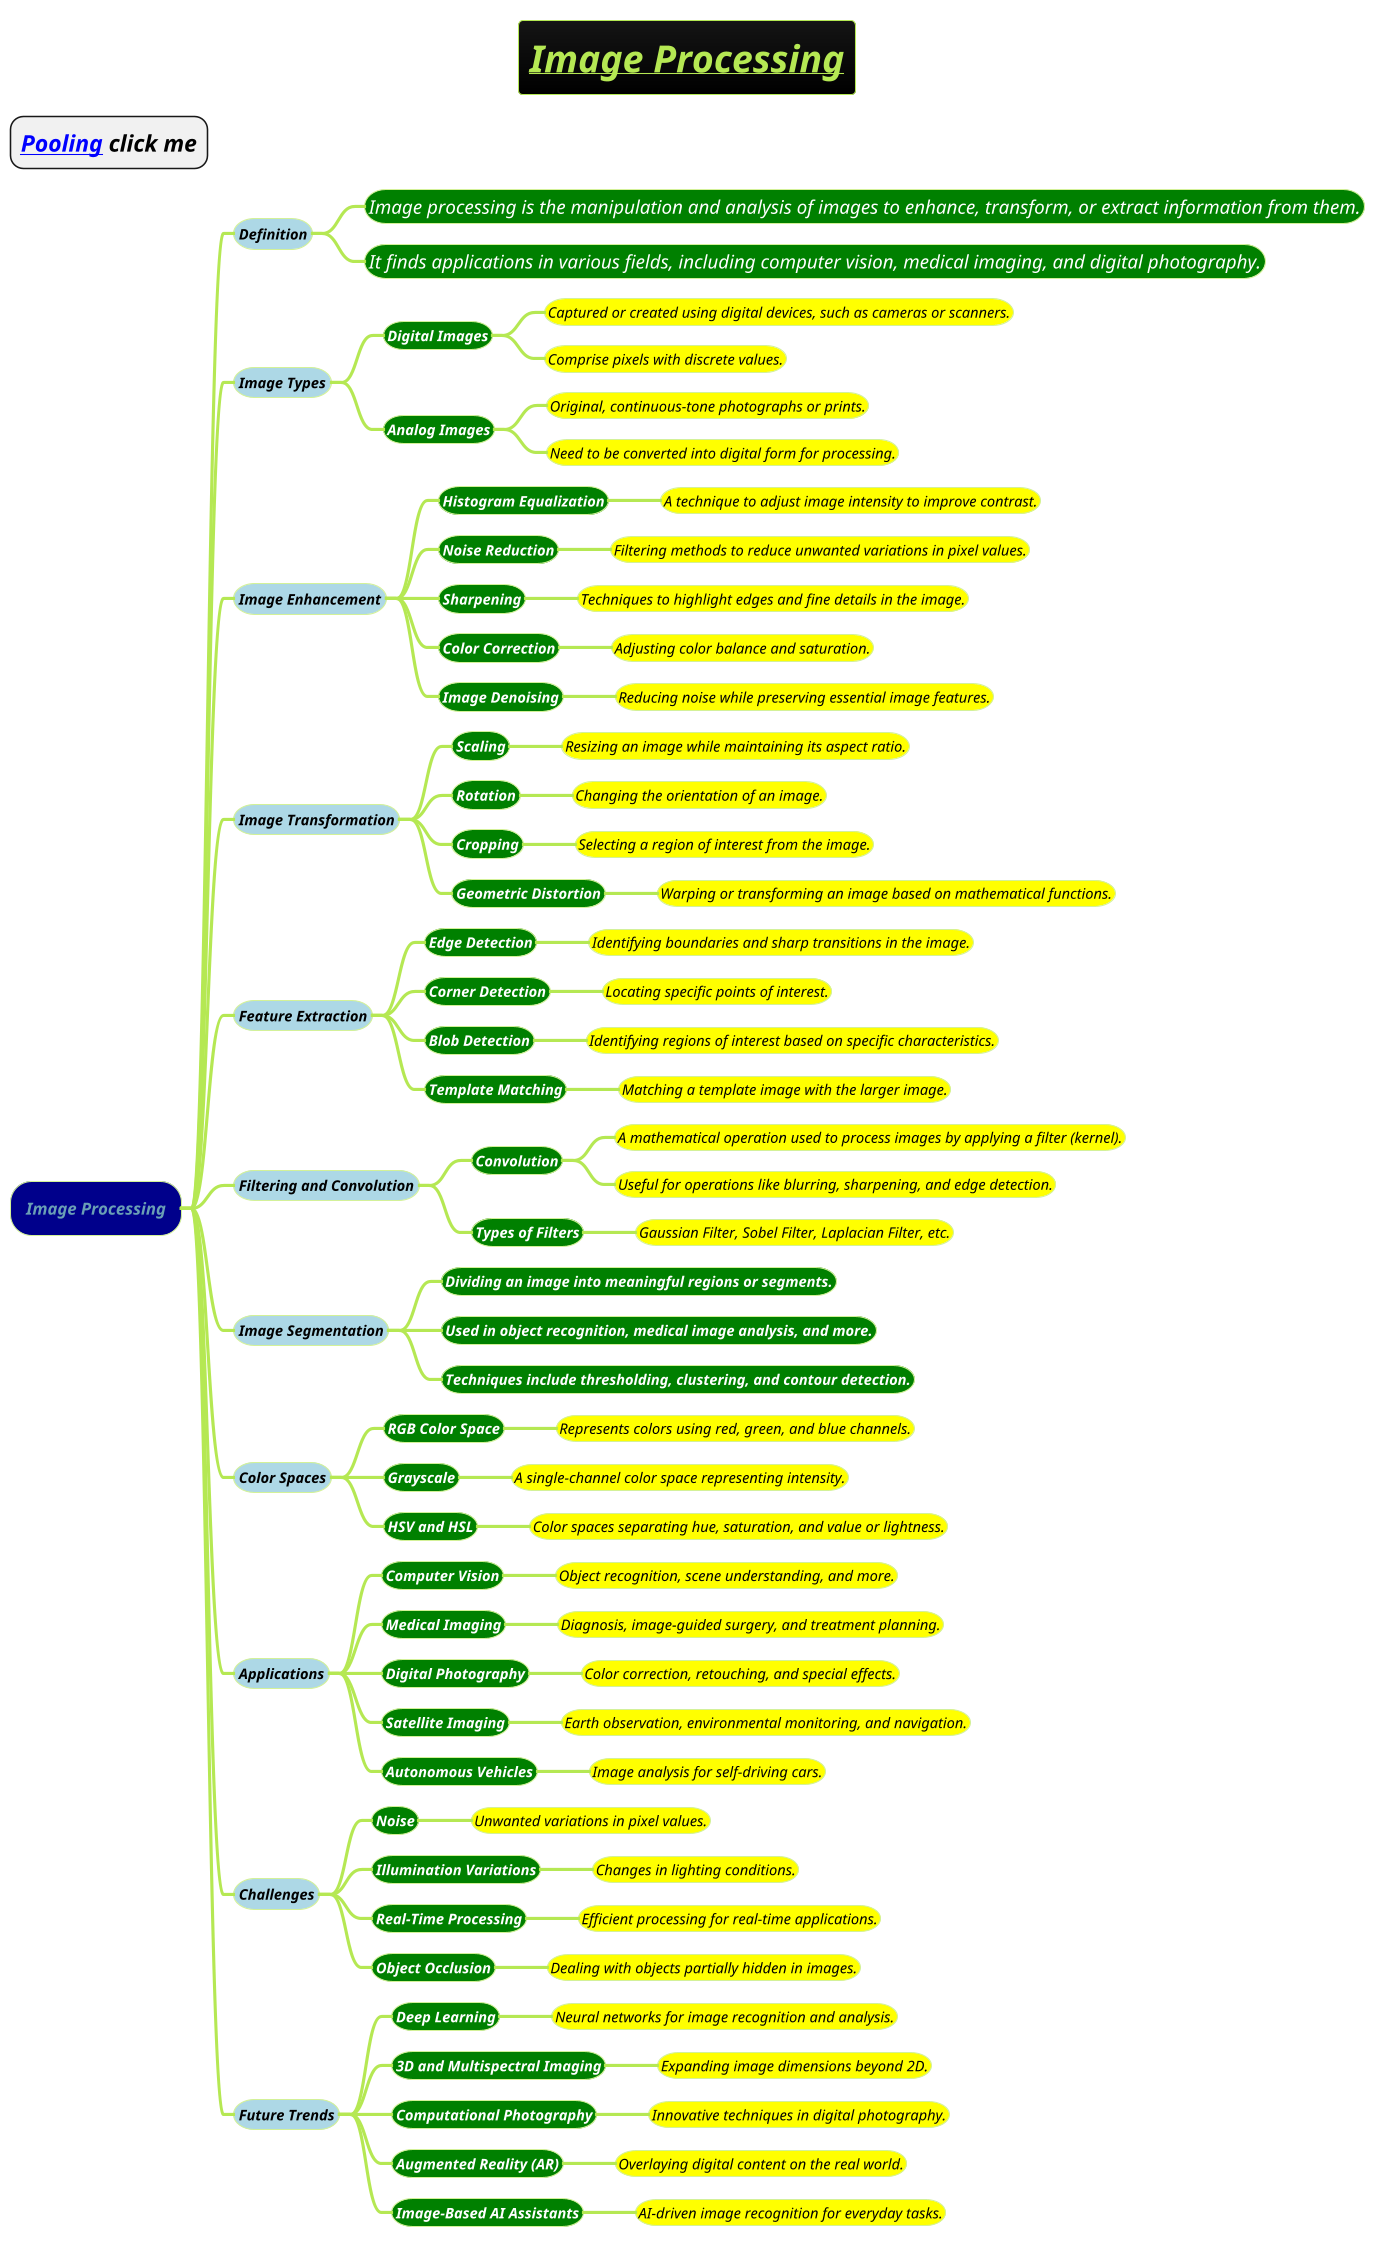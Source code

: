 @startmindmap
title =<i><b><u>Image Processing
* =<i>[[Pooling.puml Pooling]] click me

!theme hacker


*[#darkblue] <i>Image Processing
**[#lightblue] <color #black><i><size:14>Definition
***[#green] <color #white><i><size:18>Image processing is the manipulation and analysis of images to enhance, transform, or extract information from them.
***[#green] <color #white><i><size:18>It finds applications in various fields, including computer vision, medical imaging, and digital photography.

**[#lightblue] <color #black><i><size:14>Image Types
***[#green] <b><color #white><i><size:14>Digital Images
****[#yellow] <color #black><i><size:14>Captured or created using digital devices, such as cameras or scanners.
****[#yellow] <color #black><i><size:14>Comprise pixels with discrete values.
***[#green] <b><color #white><i><size:14>Analog Images
****[#yellow] <color #black><i><size:14>Original, continuous-tone photographs or prints.
****[#yellow] <color #black><i><size:14>Need to be converted into digital form for processing.

**[#lightblue] <color #black><i><size:14>Image Enhancement
***[#green] <b><color #white><i><size:14>Histogram Equalization
****[#yellow] <color #black><i><size:14>A technique to adjust image intensity to improve contrast.
***[#green] <b><color #white><i><size:14>Noise Reduction
****[#yellow] <color #black><i><size:14>Filtering methods to reduce unwanted variations in pixel values.
***[#green] <b><color #white><i><size:14>Sharpening
****[#yellow] <color #black><i><size:14>Techniques to highlight edges and fine details in the image.
***[#green] <b><color #white><i><size:14>Color Correction
****[#yellow] <color #black><i><size:14>Adjusting color balance and saturation.
***[#green] <b><color #white><i><size:14>Image Denoising
****[#yellow] <color #black><i><size:14>Reducing noise while preserving essential image features.

**[#lightblue] <color #black><i><size:14>Image Transformation
***[#green] <b><color #white><i><size:14>Scaling
****[#yellow] <color #black><i><size:14>Resizing an image while maintaining its aspect ratio.
***[#green] <b><color #white><i><size:14>Rotation
****[#yellow] <color #black><i><size:14>Changing the orientation of an image.
***[#green] <b><color #white><i><size:14>Cropping
****[#yellow] <color #black><i><size:14>Selecting a region of interest from the image.
***[#green] <b><color #white><i><size:14>Geometric Distortion
****[#yellow] <color #black><i><size:14>Warping or transforming an image based on mathematical functions.

**[#lightblue] <color #black><i><size:14>Feature Extraction
***[#green] <b><color #white><i><size:14>Edge Detection
****[#yellow] <color #black><i><size:14>Identifying boundaries and sharp transitions in the image.
***[#green] <b><color #white><i><size:14>Corner Detection
****[#yellow] <color #black><i><size:14>Locating specific points of interest.
***[#green] <b><color #white><i><size:14>Blob Detection
****[#yellow] <color #black><i><size:14>Identifying regions of interest based on specific characteristics.
***[#green] <b><color #white><i><size:14>Template Matching
****[#yellow] <color #black><i><size:14>Matching a template image with the larger image.

**[#lightblue] <color #black><i><size:14>Filtering and Convolution
***[#green] <b><color #white><i><size:14>Convolution
****[#yellow] <color #black><i><size:14>A mathematical operation used to process images by applying a filter (kernel).
****[#yellow] <color #black><i><size:14>Useful for operations like blurring, sharpening, and edge detection.
***[#green] <b><color #white><i><size:14>Types of Filters
****[#yellow] <color #black><i><size:14>Gaussian Filter, Sobel Filter, Laplacian Filter, etc.

**[#lightblue] <color #black><i><size:14>Image Segmentation
***[#green] <b><color #white><i><size:14>Dividing an image into meaningful regions or segments.
***[#green] <b><color #white><i><size:14>Used in object recognition, medical image analysis, and more.
***[#green] <b><color #white><i><size:14>Techniques include thresholding, clustering, and contour detection.

**[#lightblue] <color #black><i><size:14>Color Spaces
***[#green] <b><color #white><i><size:14>RGB Color Space
****[#yellow] <color #black><i><size:14>Represents colors using red, green, and blue channels.
***[#green] <b><color #white><i><size:14>Grayscale
****[#yellow] <color #black><i><size:14>A single-channel color space representing intensity.
***[#green] <b><color #white><i><size:14>HSV and HSL
****[#yellow] <color #black><i><size:14>Color spaces separating hue, saturation, and value or lightness.

**[#lightblue] <color #black><i><size:14>Applications
***[#green] <b><color #white><i><size:14>Computer Vision
****[#yellow] <color #black><i><size:14>Object recognition, scene understanding, and more.
***[#green] <b><color #white><i><size:14>Medical Imaging
****[#yellow] <color #black><i><size:14>Diagnosis, image-guided surgery, and treatment planning.
***[#green] <b><color #white><i><size:14>Digital Photography
****[#yellow] <color #black><i><size:14>Color correction, retouching, and special effects.
***[#green] <b><color #white><i><size:14>Satellite Imaging
****[#yellow] <color #black><i><size:14>Earth observation, environmental monitoring, and navigation.
***[#green] <b><color #white><i><size:14>Autonomous Vehicles
****[#yellow] <color #black><i><size:14>Image analysis for self-driving cars.

**[#lightblue] <color #black><i><size:14>Challenges
***[#green] <b><color #white><i><size:14>Noise
****[#yellow] <color #black><i><size:14>Unwanted variations in pixel values.
***[#green] <b><color #white><i><size:14>Illumination Variations
****[#yellow] <color #black><i><size:14>Changes in lighting conditions.
***[#green] <b><color #white><i><size:14>Real-Time Processing
****[#yellow] <color #black><i><size:14>Efficient processing for real-time applications.
***[#green] <b><color #white><i><size:14>Object Occlusion
****[#yellow] <color #black><i><size:14>Dealing with objects partially hidden in images.

**[#lightblue] <color #black><i><size:14>Future Trends
***[#green] <b><color #white><i><size:14>Deep Learning
****[#yellow] <color #black><i><size:14>Neural networks for image recognition and analysis.
***[#green] <b><color #white><i><size:14>3D and Multispectral Imaging
****[#yellow] <color #black><i><size:14>Expanding image dimensions beyond 2D.
***[#green] <b><color #white><i><size:14>Computational Photography
****[#yellow] <color #black><i><size:14>Innovative techniques in digital photography.
***[#green] <b><color #white><i><size:14>Augmented Reality (AR)
****[#yellow] <color #black><i><size:14>Overlaying digital content on the real world.
***[#green] <b><color #white><i><size:14>Image-Based AI Assistants
****[#yellow] <color #black><i><size:14>AI-driven image recognition for everyday tasks.

@endmindmap
